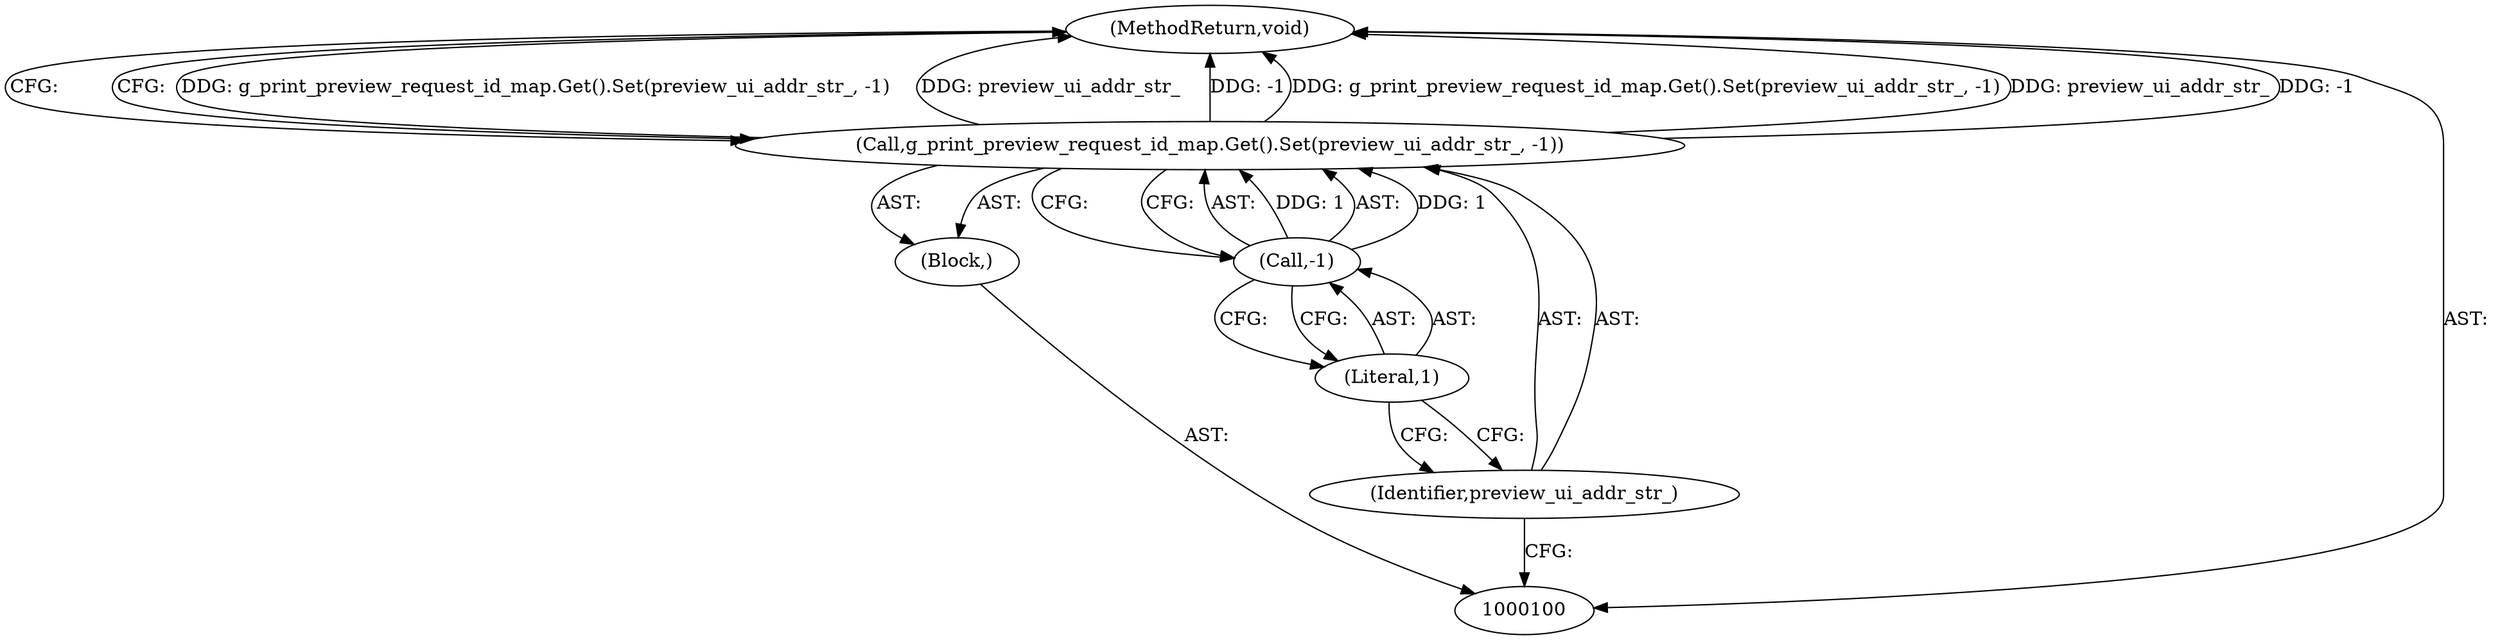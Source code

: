 digraph "1_Chrome_116d0963cadfbf55ef2ec3d13781987c4d80517a_16" {
"1000106" [label="(MethodReturn,void)"];
"1000101" [label="(Block,)"];
"1000102" [label="(Call,g_print_preview_request_id_map.Get().Set(preview_ui_addr_str_, -1))"];
"1000103" [label="(Identifier,preview_ui_addr_str_)"];
"1000104" [label="(Call,-1)"];
"1000105" [label="(Literal,1)"];
"1000106" -> "1000100"  [label="AST: "];
"1000106" -> "1000102"  [label="CFG: "];
"1000102" -> "1000106"  [label="DDG: g_print_preview_request_id_map.Get().Set(preview_ui_addr_str_, -1)"];
"1000102" -> "1000106"  [label="DDG: preview_ui_addr_str_"];
"1000102" -> "1000106"  [label="DDG: -1"];
"1000101" -> "1000100"  [label="AST: "];
"1000102" -> "1000101"  [label="AST: "];
"1000102" -> "1000101"  [label="AST: "];
"1000102" -> "1000104"  [label="CFG: "];
"1000103" -> "1000102"  [label="AST: "];
"1000104" -> "1000102"  [label="AST: "];
"1000106" -> "1000102"  [label="CFG: "];
"1000102" -> "1000106"  [label="DDG: g_print_preview_request_id_map.Get().Set(preview_ui_addr_str_, -1)"];
"1000102" -> "1000106"  [label="DDG: preview_ui_addr_str_"];
"1000102" -> "1000106"  [label="DDG: -1"];
"1000104" -> "1000102"  [label="DDG: 1"];
"1000103" -> "1000102"  [label="AST: "];
"1000103" -> "1000100"  [label="CFG: "];
"1000105" -> "1000103"  [label="CFG: "];
"1000104" -> "1000102"  [label="AST: "];
"1000104" -> "1000105"  [label="CFG: "];
"1000105" -> "1000104"  [label="AST: "];
"1000102" -> "1000104"  [label="CFG: "];
"1000104" -> "1000102"  [label="DDG: 1"];
"1000105" -> "1000104"  [label="AST: "];
"1000105" -> "1000103"  [label="CFG: "];
"1000104" -> "1000105"  [label="CFG: "];
}
